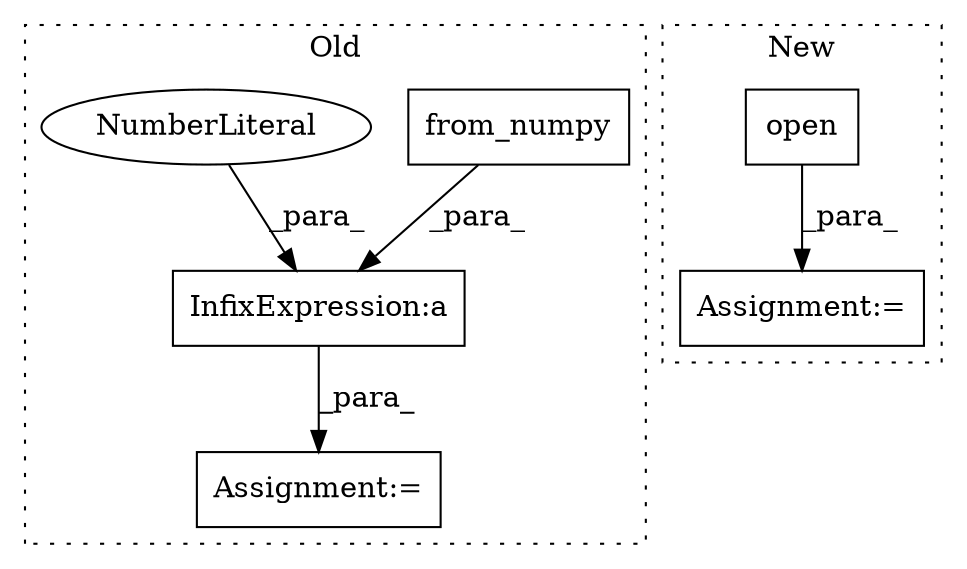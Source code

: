 digraph G {
subgraph cluster0 {
1 [label="from_numpy" a="32" s="2073,2087" l="11,1" shape="box"];
3 [label="InfixExpression:a" a="27" s="2096" l="3" shape="box"];
4 [label="NumberLiteral" a="34" s="2099" l="5" shape="ellipse"];
6 [label="Assignment:=" a="7" s="2065" l="1" shape="box"];
label = "Old";
style="dotted";
}
subgraph cluster1 {
2 [label="open" a="32" s="1777,1790" l="5,1" shape="box"];
5 [label="Assignment:=" a="7" s="1738" l="1" shape="box"];
label = "New";
style="dotted";
}
1 -> 3 [label="_para_"];
2 -> 5 [label="_para_"];
3 -> 6 [label="_para_"];
4 -> 3 [label="_para_"];
}